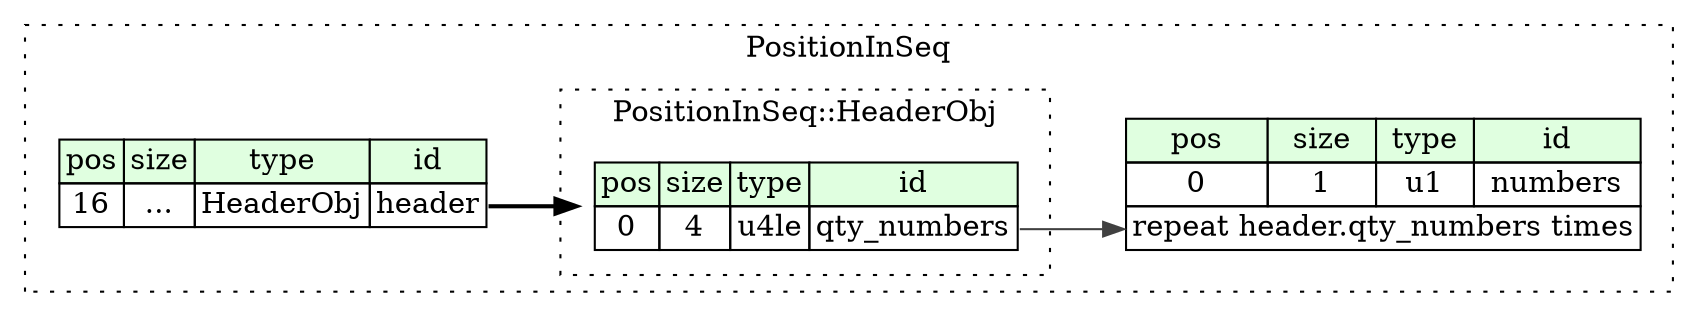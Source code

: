 digraph {
	rankdir=LR;
	node [shape=plaintext];
	subgraph cluster__position_in_seq {
		label="PositionInSeq";
		graph[style=dotted];

		position_in_seq__seq [label=<<TABLE BORDER="0" CELLBORDER="1" CELLSPACING="0">
			<TR><TD BGCOLOR="#E0FFE0">pos</TD><TD BGCOLOR="#E0FFE0">size</TD><TD BGCOLOR="#E0FFE0">type</TD><TD BGCOLOR="#E0FFE0">id</TD></TR>
			<TR><TD PORT="numbers_pos">0</TD><TD PORT="numbers_size">1</TD><TD>u1</TD><TD PORT="numbers_type">numbers</TD></TR>
			<TR><TD COLSPAN="4" PORT="numbers__repeat">repeat header.qty_numbers times</TD></TR>
		</TABLE>>];
		position_in_seq__inst__header [label=<<TABLE BORDER="0" CELLBORDER="1" CELLSPACING="0">
			<TR><TD BGCOLOR="#E0FFE0">pos</TD><TD BGCOLOR="#E0FFE0">size</TD><TD BGCOLOR="#E0FFE0">type</TD><TD BGCOLOR="#E0FFE0">id</TD></TR>
			<TR><TD PORT="header_pos">16</TD><TD PORT="header_size">...</TD><TD>HeaderObj</TD><TD PORT="header_type">header</TD></TR>
		</TABLE>>];
		subgraph cluster__header_obj {
			label="PositionInSeq::HeaderObj";
			graph[style=dotted];

			header_obj__seq [label=<<TABLE BORDER="0" CELLBORDER="1" CELLSPACING="0">
				<TR><TD BGCOLOR="#E0FFE0">pos</TD><TD BGCOLOR="#E0FFE0">size</TD><TD BGCOLOR="#E0FFE0">type</TD><TD BGCOLOR="#E0FFE0">id</TD></TR>
				<TR><TD PORT="qty_numbers_pos">0</TD><TD PORT="qty_numbers_size">4</TD><TD>u4le</TD><TD PORT="qty_numbers_type">qty_numbers</TD></TR>
			</TABLE>>];
		}
	}
	header_obj__seq:qty_numbers_type -> position_in_seq__seq:numbers__repeat [color="#404040"];
	position_in_seq__inst__header:header_type -> header_obj__seq [style=bold];
}
